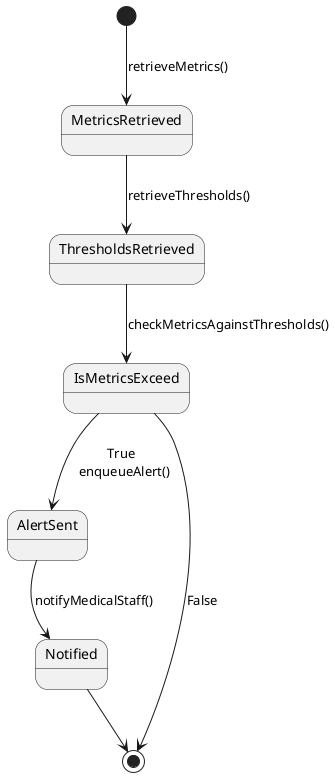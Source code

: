 @startuml
'https://plantuml.com/state-diagram

top to bottom direction

[*] --> MetricsRetrieved: retrieveMetrics()
MetricsRetrieved --> ThresholdsRetrieved: retrieveThresholds()
ThresholdsRetrieved --> IsMetricsExceed: checkMetricsAgainstThresholds()
IsMetricsExceed --> AlertSent: True \n enqueueAlert()
IsMetricsExceed --> [*]: False
AlertSent --> Notified: notifyMedicalStaff()
Notified --> [*]
@enduml


